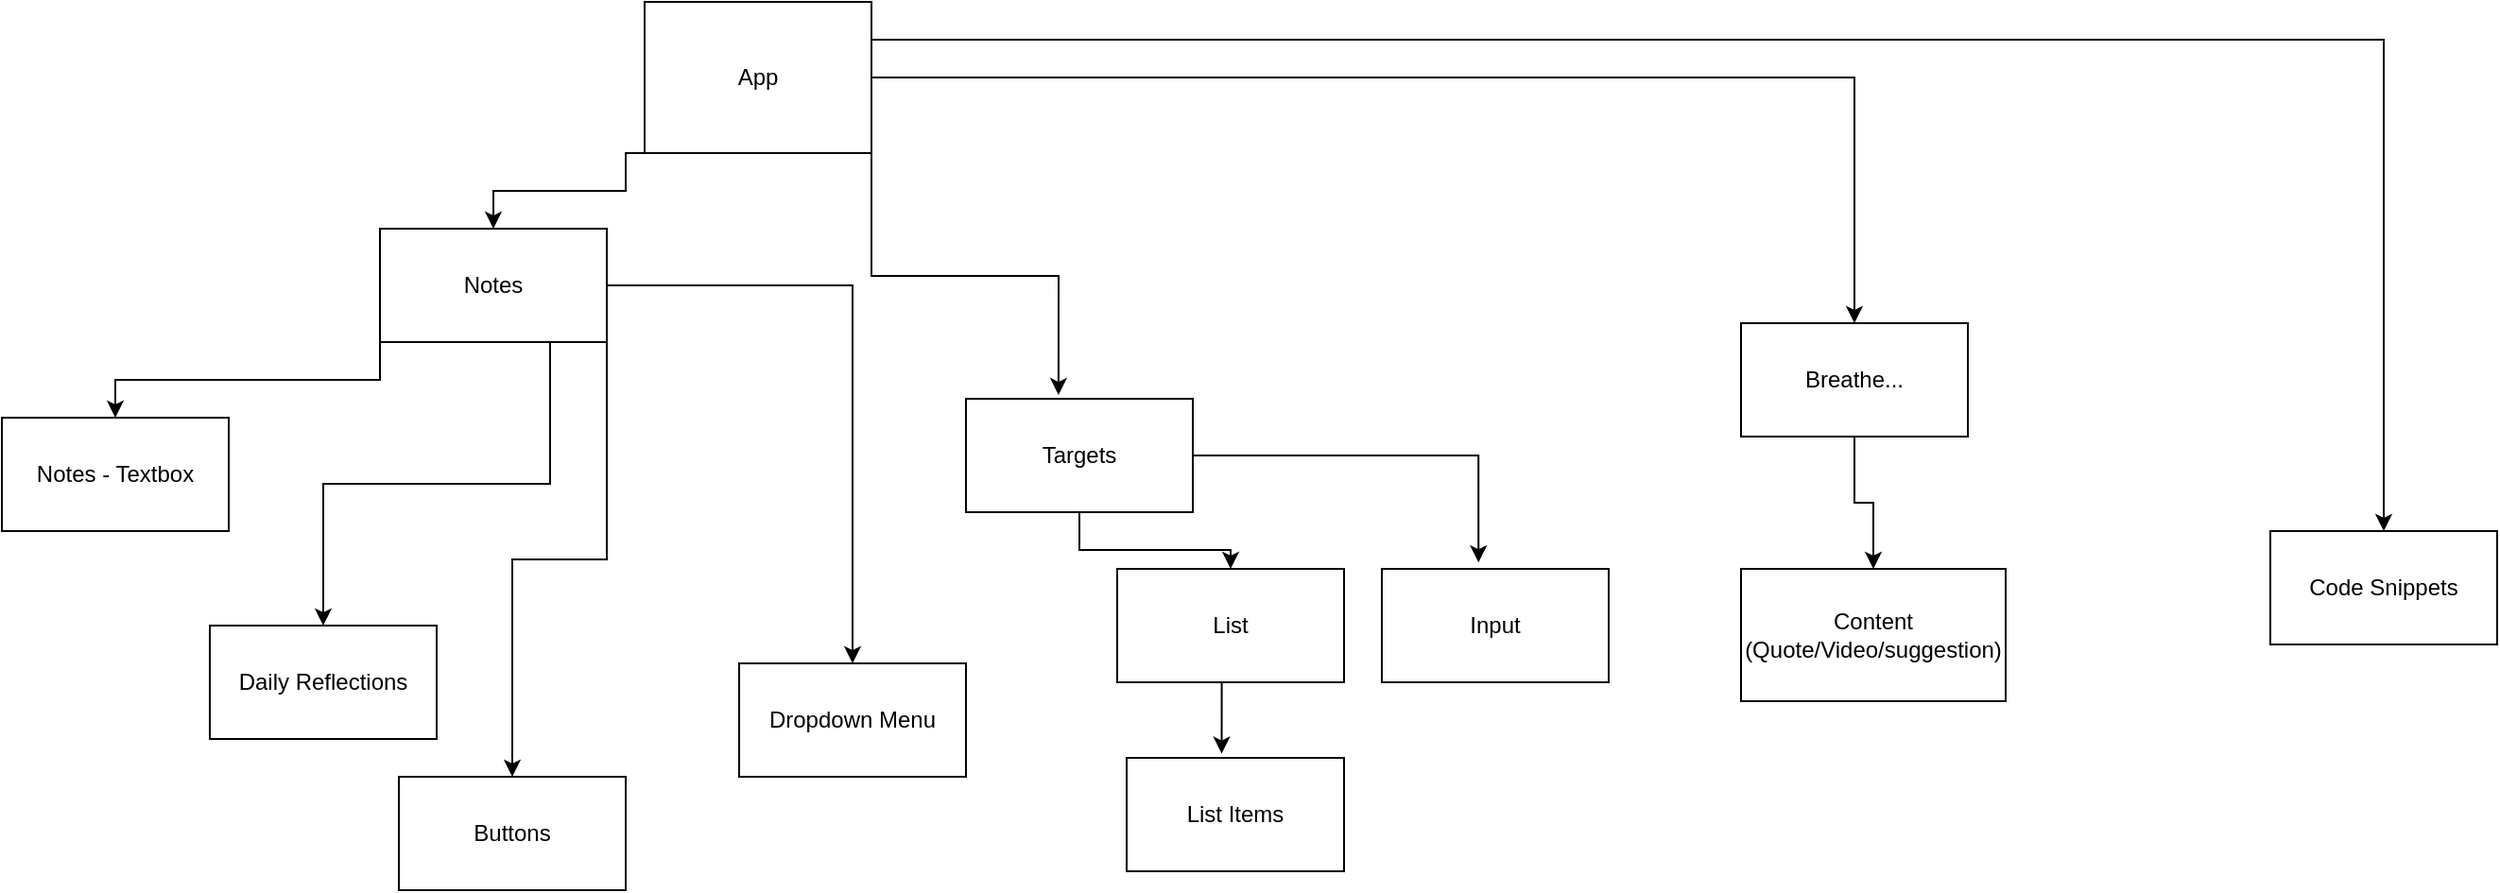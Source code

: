 <mxfile version="20.0.1" type="device"><diagram id="t1frandATov2a1l55Qc0" name="Page-1"><mxGraphModel dx="1113" dy="576" grid="1" gridSize="10" guides="1" tooltips="1" connect="1" arrows="1" fold="1" page="1" pageScale="1" pageWidth="1654" pageHeight="2336" math="0" shadow="0"><root><mxCell id="0"/><mxCell id="1" parent="0"/><mxCell id="QeAt1TBih0sk3SVE88iW-4" style="edgeStyle=orthogonalEdgeStyle;rounded=0;orthogonalLoop=1;jettySize=auto;html=1;exitX=0;exitY=1;exitDx=0;exitDy=0;entryX=0.5;entryY=0;entryDx=0;entryDy=0;" edge="1" parent="1" source="QeAt1TBih0sk3SVE88iW-1" target="QeAt1TBih0sk3SVE88iW-2"><mxGeometry relative="1" as="geometry"><Array as="points"><mxPoint x="350" y="120"/><mxPoint x="350" y="140"/><mxPoint x="280" y="140"/></Array></mxGeometry></mxCell><mxCell id="QeAt1TBih0sk3SVE88iW-13" style="edgeStyle=orthogonalEdgeStyle;rounded=0;orthogonalLoop=1;jettySize=auto;html=1;exitX=1;exitY=1;exitDx=0;exitDy=0;entryX=0.408;entryY=-0.033;entryDx=0;entryDy=0;entryPerimeter=0;" edge="1" parent="1" source="QeAt1TBih0sk3SVE88iW-1" target="QeAt1TBih0sk3SVE88iW-12"><mxGeometry relative="1" as="geometry"/></mxCell><mxCell id="QeAt1TBih0sk3SVE88iW-19" style="edgeStyle=orthogonalEdgeStyle;rounded=0;orthogonalLoop=1;jettySize=auto;html=1;exitX=1;exitY=0.5;exitDx=0;exitDy=0;entryX=0.5;entryY=0;entryDx=0;entryDy=0;" edge="1" parent="1" source="QeAt1TBih0sk3SVE88iW-1" target="QeAt1TBih0sk3SVE88iW-18"><mxGeometry relative="1" as="geometry"/></mxCell><mxCell id="QeAt1TBih0sk3SVE88iW-25" style="edgeStyle=orthogonalEdgeStyle;rounded=0;orthogonalLoop=1;jettySize=auto;html=1;exitX=1;exitY=0.25;exitDx=0;exitDy=0;entryX=0.5;entryY=0;entryDx=0;entryDy=0;" edge="1" parent="1" source="QeAt1TBih0sk3SVE88iW-1" target="QeAt1TBih0sk3SVE88iW-24"><mxGeometry relative="1" as="geometry"/></mxCell><mxCell id="QeAt1TBih0sk3SVE88iW-1" value="App" style="rounded=0;whiteSpace=wrap;html=1;" vertex="1" parent="1"><mxGeometry x="360" y="40" width="120" height="80" as="geometry"/></mxCell><mxCell id="QeAt1TBih0sk3SVE88iW-6" style="edgeStyle=orthogonalEdgeStyle;rounded=0;orthogonalLoop=1;jettySize=auto;html=1;exitX=0;exitY=1;exitDx=0;exitDy=0;entryX=0.5;entryY=0;entryDx=0;entryDy=0;" edge="1" parent="1" source="QeAt1TBih0sk3SVE88iW-2" target="QeAt1TBih0sk3SVE88iW-3"><mxGeometry relative="1" as="geometry"/></mxCell><mxCell id="QeAt1TBih0sk3SVE88iW-7" style="edgeStyle=orthogonalEdgeStyle;rounded=0;orthogonalLoop=1;jettySize=auto;html=1;exitX=0.75;exitY=1;exitDx=0;exitDy=0;entryX=0.5;entryY=0;entryDx=0;entryDy=0;" edge="1" parent="1" source="QeAt1TBih0sk3SVE88iW-2" target="QeAt1TBih0sk3SVE88iW-5"><mxGeometry relative="1" as="geometry"/></mxCell><mxCell id="QeAt1TBih0sk3SVE88iW-10" style="edgeStyle=orthogonalEdgeStyle;rounded=0;orthogonalLoop=1;jettySize=auto;html=1;exitX=1;exitY=1;exitDx=0;exitDy=0;" edge="1" parent="1" source="QeAt1TBih0sk3SVE88iW-2" target="QeAt1TBih0sk3SVE88iW-8"><mxGeometry relative="1" as="geometry"/></mxCell><mxCell id="QeAt1TBih0sk3SVE88iW-11" style="edgeStyle=orthogonalEdgeStyle;rounded=0;orthogonalLoop=1;jettySize=auto;html=1;exitX=1;exitY=0.5;exitDx=0;exitDy=0;" edge="1" parent="1" source="QeAt1TBih0sk3SVE88iW-2" target="QeAt1TBih0sk3SVE88iW-9"><mxGeometry relative="1" as="geometry"/></mxCell><mxCell id="QeAt1TBih0sk3SVE88iW-2" value="Notes" style="rounded=0;whiteSpace=wrap;html=1;" vertex="1" parent="1"><mxGeometry x="220" y="160" width="120" height="60" as="geometry"/></mxCell><mxCell id="QeAt1TBih0sk3SVE88iW-3" value="Notes - Textbox" style="rounded=0;whiteSpace=wrap;html=1;" vertex="1" parent="1"><mxGeometry x="20" y="260" width="120" height="60" as="geometry"/></mxCell><mxCell id="QeAt1TBih0sk3SVE88iW-5" value="Daily Reflections" style="rounded=0;whiteSpace=wrap;html=1;" vertex="1" parent="1"><mxGeometry x="130" y="370" width="120" height="60" as="geometry"/></mxCell><mxCell id="QeAt1TBih0sk3SVE88iW-8" value="Buttons" style="rounded=0;whiteSpace=wrap;html=1;" vertex="1" parent="1"><mxGeometry x="230" y="450" width="120" height="60" as="geometry"/></mxCell><mxCell id="QeAt1TBih0sk3SVE88iW-9" value="Dropdown Menu" style="rounded=0;whiteSpace=wrap;html=1;" vertex="1" parent="1"><mxGeometry x="410" y="390" width="120" height="60" as="geometry"/></mxCell><mxCell id="QeAt1TBih0sk3SVE88iW-16" style="edgeStyle=orthogonalEdgeStyle;rounded=0;orthogonalLoop=1;jettySize=auto;html=1;exitX=0.5;exitY=1;exitDx=0;exitDy=0;entryX=0.5;entryY=0;entryDx=0;entryDy=0;" edge="1" parent="1" source="QeAt1TBih0sk3SVE88iW-12" target="QeAt1TBih0sk3SVE88iW-14"><mxGeometry relative="1" as="geometry"/></mxCell><mxCell id="QeAt1TBih0sk3SVE88iW-21" style="edgeStyle=orthogonalEdgeStyle;rounded=0;orthogonalLoop=1;jettySize=auto;html=1;exitX=1;exitY=0.5;exitDx=0;exitDy=0;entryX=0.426;entryY=-0.057;entryDx=0;entryDy=0;entryPerimeter=0;" edge="1" parent="1" source="QeAt1TBih0sk3SVE88iW-12" target="QeAt1TBih0sk3SVE88iW-20"><mxGeometry relative="1" as="geometry"/></mxCell><mxCell id="QeAt1TBih0sk3SVE88iW-12" value="Targets" style="rounded=0;whiteSpace=wrap;html=1;" vertex="1" parent="1"><mxGeometry x="530" y="250" width="120" height="60" as="geometry"/></mxCell><mxCell id="QeAt1TBih0sk3SVE88iW-17" style="edgeStyle=orthogonalEdgeStyle;rounded=0;orthogonalLoop=1;jettySize=auto;html=1;exitX=0.5;exitY=1;exitDx=0;exitDy=0;entryX=0.437;entryY=-0.037;entryDx=0;entryDy=0;entryPerimeter=0;" edge="1" parent="1" source="QeAt1TBih0sk3SVE88iW-14" target="QeAt1TBih0sk3SVE88iW-15"><mxGeometry relative="1" as="geometry"/></mxCell><mxCell id="QeAt1TBih0sk3SVE88iW-14" value="List" style="rounded=0;whiteSpace=wrap;html=1;" vertex="1" parent="1"><mxGeometry x="610" y="340" width="120" height="60" as="geometry"/></mxCell><mxCell id="QeAt1TBih0sk3SVE88iW-15" value="List Items" style="rounded=0;whiteSpace=wrap;html=1;" vertex="1" parent="1"><mxGeometry x="615" y="440" width="115" height="60" as="geometry"/></mxCell><mxCell id="QeAt1TBih0sk3SVE88iW-23" style="edgeStyle=orthogonalEdgeStyle;rounded=0;orthogonalLoop=1;jettySize=auto;html=1;exitX=0.5;exitY=1;exitDx=0;exitDy=0;" edge="1" parent="1" source="QeAt1TBih0sk3SVE88iW-18" target="QeAt1TBih0sk3SVE88iW-22"><mxGeometry relative="1" as="geometry"/></mxCell><mxCell id="QeAt1TBih0sk3SVE88iW-18" value="Breathe..." style="rounded=0;whiteSpace=wrap;html=1;" vertex="1" parent="1"><mxGeometry x="940" y="210" width="120" height="60" as="geometry"/></mxCell><mxCell id="QeAt1TBih0sk3SVE88iW-20" value="Input" style="rounded=0;whiteSpace=wrap;html=1;" vertex="1" parent="1"><mxGeometry x="750" y="340" width="120" height="60" as="geometry"/></mxCell><mxCell id="QeAt1TBih0sk3SVE88iW-22" value="Content (Quote/Video/suggestion)" style="rounded=0;whiteSpace=wrap;html=1;" vertex="1" parent="1"><mxGeometry x="940" y="340" width="140" height="70" as="geometry"/></mxCell><mxCell id="QeAt1TBih0sk3SVE88iW-24" value="Code Snippets" style="rounded=0;whiteSpace=wrap;html=1;" vertex="1" parent="1"><mxGeometry x="1220" y="320" width="120" height="60" as="geometry"/></mxCell></root></mxGraphModel></diagram></mxfile>